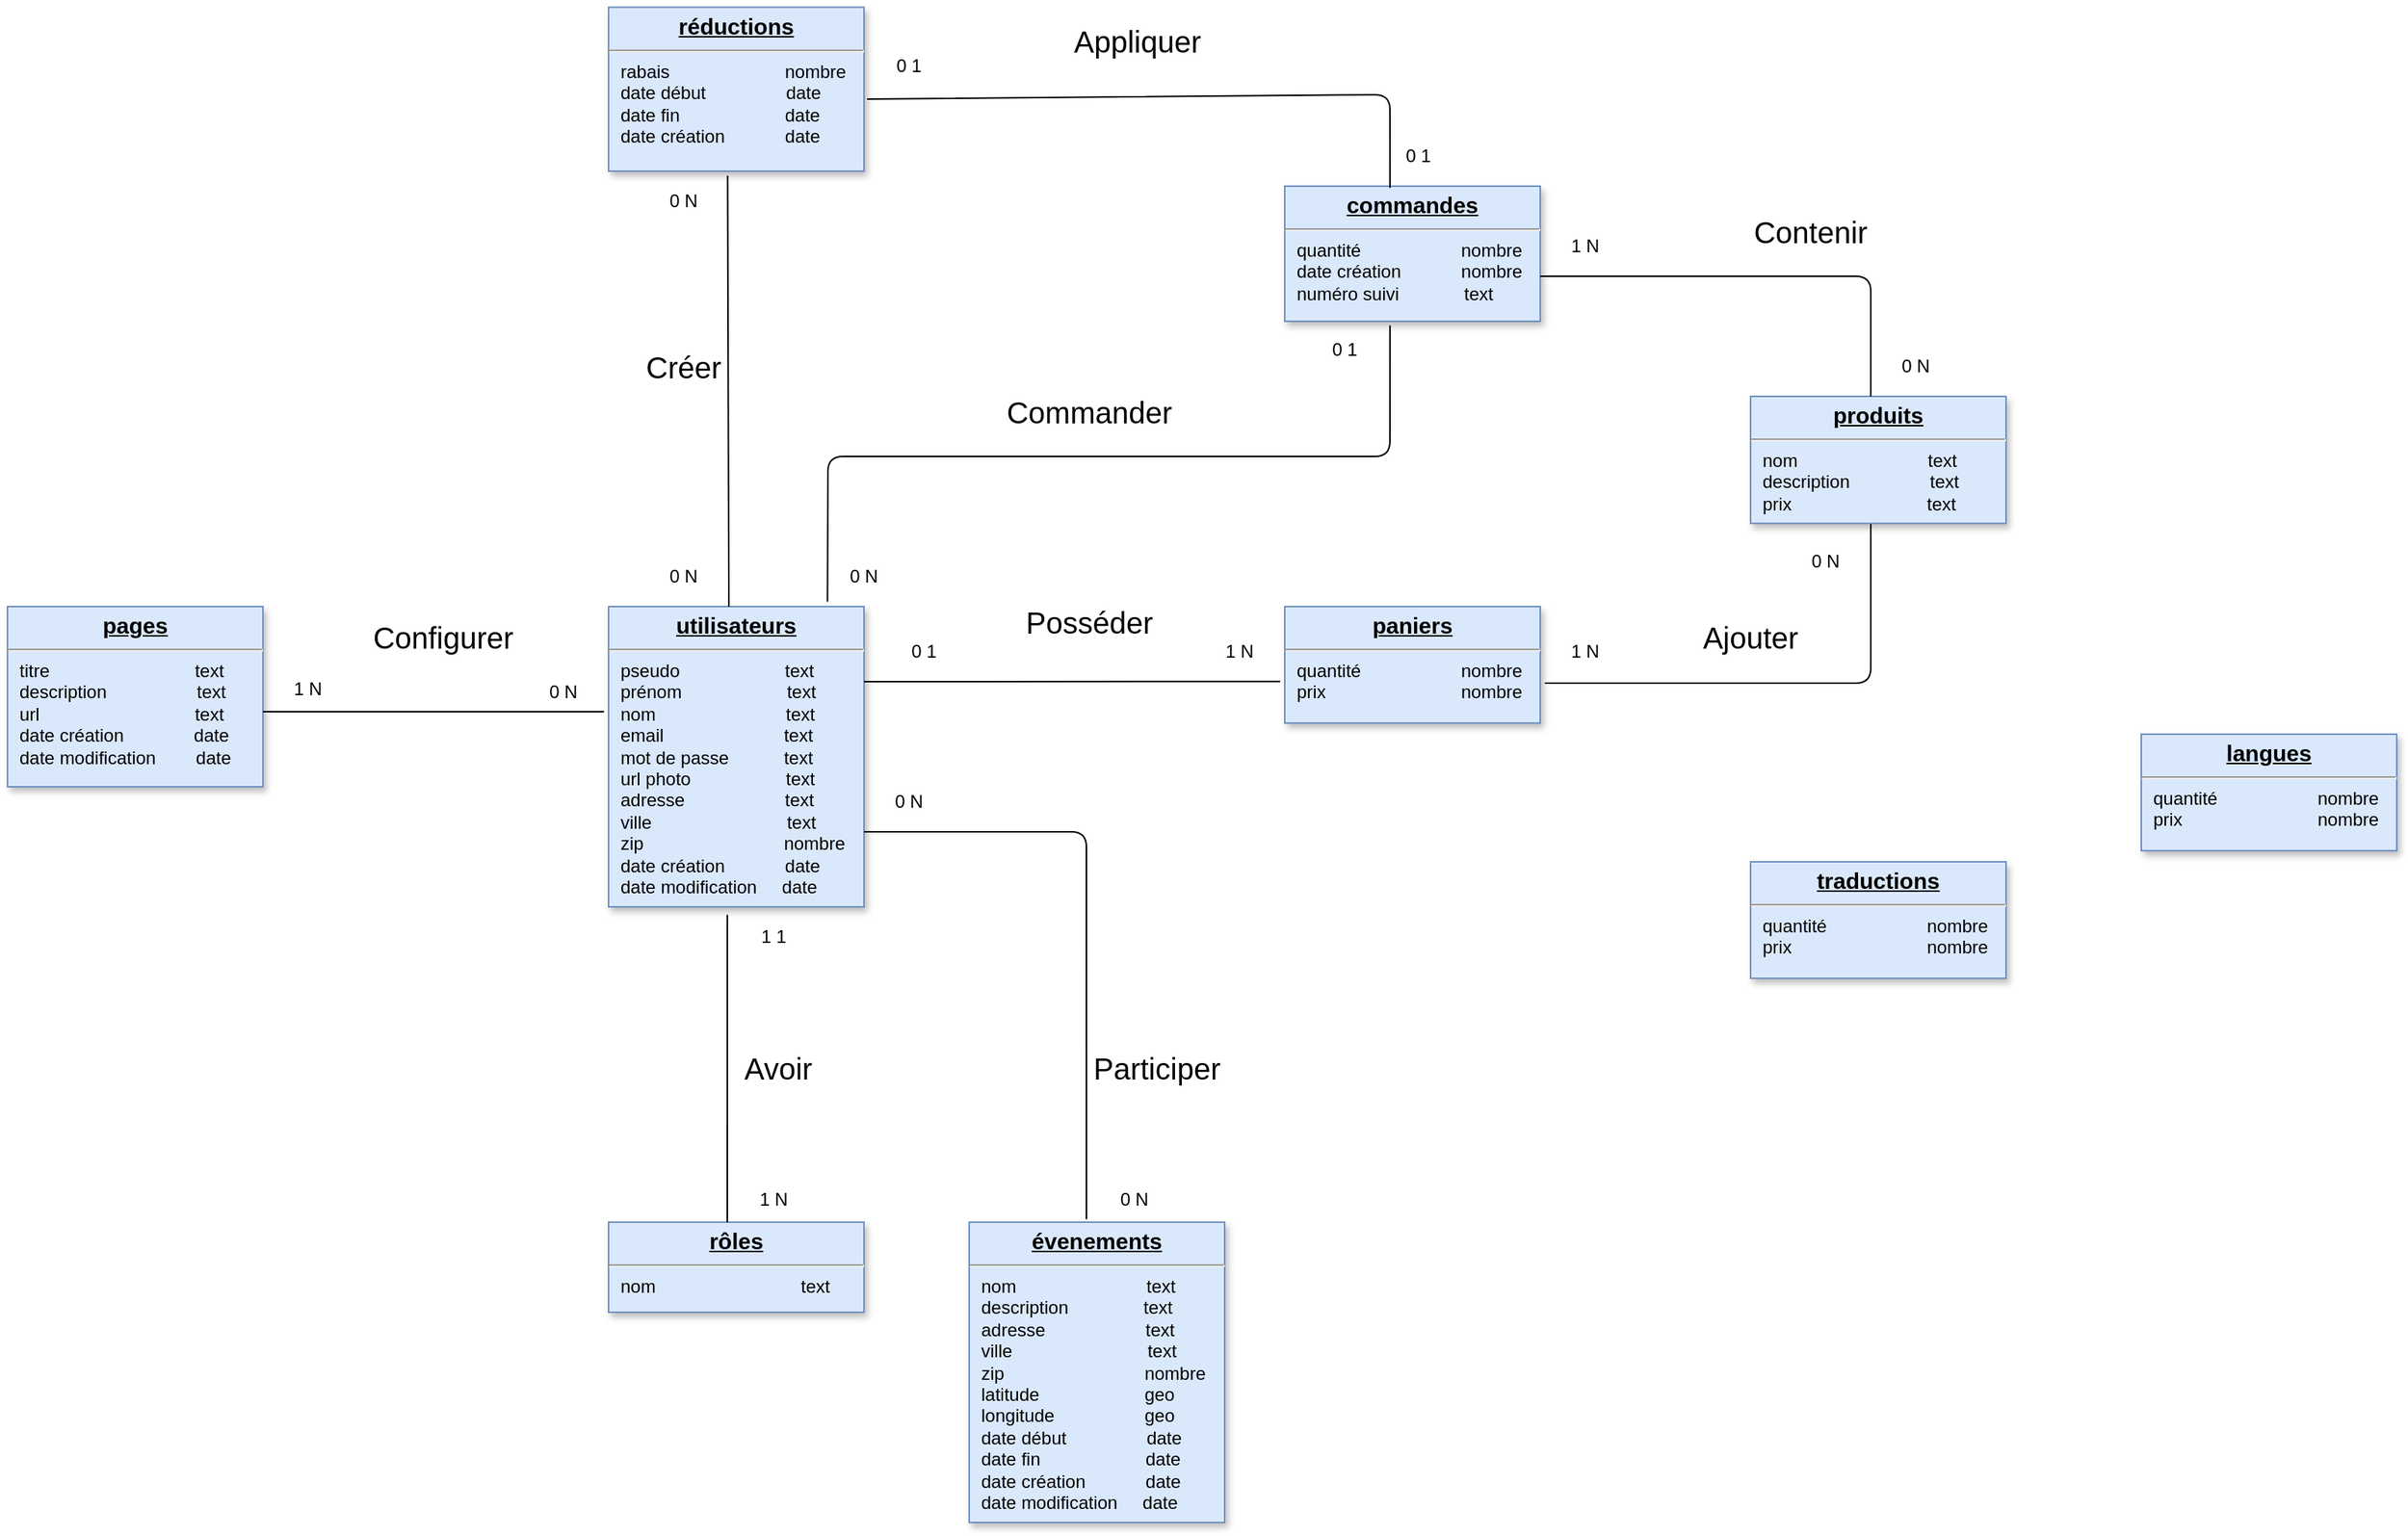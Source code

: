 <mxfile version="13.9.9" type="device"><diagram name="Page-1" id="efa7a0a1-bf9b-a30e-e6df-94a7791c09e9"><mxGraphModel dx="1086" dy="806" grid="1" gridSize="10" guides="1" tooltips="1" connect="1" arrows="1" fold="1" page="1" pageScale="1" pageWidth="826" pageHeight="1169" background="#ffffff" math="0" shadow="0"><root><mxCell id="0"/><mxCell id="1" parent="0"/><mxCell id="28" value="&lt;p style=&quot;margin: 0px ; margin-top: 4px ; text-align: center ; text-decoration: underline&quot;&gt;&lt;b&gt;&lt;font style=&quot;font-size: 15px&quot;&gt;utilisateurs&lt;/font&gt;&lt;/b&gt;&lt;/p&gt;&lt;hr&gt;&lt;p style=&quot;margin: 0px ; margin-left: 8px&quot;&gt;pseudo&amp;nbsp; &amp;nbsp; &amp;nbsp; &amp;nbsp; &amp;nbsp; &amp;nbsp; &amp;nbsp; &amp;nbsp; &amp;nbsp; &amp;nbsp; &amp;nbsp;text&lt;/p&gt;&lt;p style=&quot;margin: 0px ; margin-left: 8px&quot;&gt;prénom&amp;nbsp; &amp;nbsp; &amp;nbsp; &amp;nbsp; &amp;nbsp; &amp;nbsp; &amp;nbsp; &amp;nbsp; &amp;nbsp; &amp;nbsp; &amp;nbsp;text&lt;/p&gt;&lt;p style=&quot;margin: 0px ; margin-left: 8px&quot;&gt;nom&amp;nbsp; &amp;nbsp; &amp;nbsp; &amp;nbsp; &amp;nbsp; &amp;nbsp; &amp;nbsp; &amp;nbsp; &amp;nbsp; &amp;nbsp; &amp;nbsp; &amp;nbsp; &amp;nbsp; text&lt;/p&gt;&lt;p style=&quot;margin: 0px ; margin-left: 8px&quot;&gt;email&amp;nbsp; &amp;nbsp; &amp;nbsp; &amp;nbsp; &amp;nbsp; &amp;nbsp; &amp;nbsp; &amp;nbsp; &amp;nbsp; &amp;nbsp; &amp;nbsp; &amp;nbsp; text&lt;/p&gt;&lt;p style=&quot;margin: 0px ; margin-left: 8px&quot;&gt;mot de passe&amp;nbsp; &amp;nbsp; &amp;nbsp; &amp;nbsp; &amp;nbsp; &amp;nbsp;text&lt;/p&gt;&lt;p style=&quot;margin: 0px ; margin-left: 8px&quot;&gt;url photo&amp;nbsp; &amp;nbsp; &amp;nbsp; &amp;nbsp; &amp;nbsp; &amp;nbsp; &amp;nbsp; &amp;nbsp; &amp;nbsp; &amp;nbsp;text&lt;/p&gt;&lt;p style=&quot;margin: 0px ; margin-left: 8px&quot;&gt;adresse&amp;nbsp; &amp;nbsp; &amp;nbsp; &amp;nbsp; &amp;nbsp; &amp;nbsp; &amp;nbsp; &amp;nbsp; &amp;nbsp; &amp;nbsp; text&lt;/p&gt;&lt;p style=&quot;margin: 0px ; margin-left: 8px&quot;&gt;ville&amp;nbsp; &amp;nbsp; &amp;nbsp; &amp;nbsp; &amp;nbsp; &amp;nbsp; &amp;nbsp; &amp;nbsp; &amp;nbsp; &amp;nbsp; &amp;nbsp; &amp;nbsp; &amp;nbsp; &amp;nbsp;text&lt;/p&gt;&lt;p style=&quot;margin: 0px ; margin-left: 8px&quot;&gt;zip&amp;nbsp; &amp;nbsp; &amp;nbsp; &amp;nbsp; &amp;nbsp; &amp;nbsp; &amp;nbsp; &amp;nbsp; &amp;nbsp; &amp;nbsp; &amp;nbsp; &amp;nbsp; &amp;nbsp; &amp;nbsp; nombre&lt;/p&gt;&lt;p style=&quot;margin: 0px ; margin-left: 8px&quot;&gt;date création&amp;nbsp; &amp;nbsp; &amp;nbsp; &amp;nbsp; &amp;nbsp; &amp;nbsp; date&lt;/p&gt;&lt;p style=&quot;margin: 0px ; margin-left: 8px&quot;&gt;date modification&amp;nbsp; &amp;nbsp; &amp;nbsp;date&lt;/p&gt;" style="verticalAlign=top;align=left;overflow=fill;fontSize=12;fontFamily=Helvetica;html=1;strokeColor=#6c8ebf;shadow=1;fillColor=#dae8fc;" parent="1" vertex="1"><mxGeometry x="680" y="500" width="170" height="200" as="geometry"/></mxCell><mxCell id="r07NfbLLSwoAeOCv1FEZ-114" value="&lt;p style=&quot;margin: 0px ; margin-top: 4px ; text-align: center ; text-decoration: underline&quot;&gt;&lt;b&gt;&lt;font style=&quot;font-size: 15px&quot;&gt;rôles&lt;/font&gt;&lt;/b&gt;&lt;/p&gt;&lt;hr&gt;&lt;p style=&quot;margin: 0px ; margin-left: 8px&quot;&gt;nom&amp;nbsp; &amp;nbsp; &amp;nbsp; &amp;nbsp; &amp;nbsp; &amp;nbsp; &amp;nbsp; &amp;nbsp; &amp;nbsp; &amp;nbsp; &amp;nbsp; &amp;nbsp; &amp;nbsp; &amp;nbsp; &amp;nbsp;text&lt;/p&gt;" style="verticalAlign=top;align=left;overflow=fill;fontSize=12;fontFamily=Helvetica;html=1;strokeColor=#6c8ebf;shadow=1;fillColor=#dae8fc;" parent="1" vertex="1"><mxGeometry x="680" y="910" width="170" height="60" as="geometry"/></mxCell><mxCell id="r07NfbLLSwoAeOCv1FEZ-125" value="&lt;p style=&quot;margin: 0px ; margin-top: 4px ; text-align: center ; text-decoration: underline&quot;&gt;&lt;span style=&quot;font-size: 15px&quot;&gt;&lt;b&gt;évenements&lt;/b&gt;&lt;/span&gt;&lt;/p&gt;&lt;hr&gt;&lt;p style=&quot;margin: 0px ; margin-left: 8px&quot;&gt;nom&amp;nbsp; &amp;nbsp; &amp;nbsp; &amp;nbsp; &amp;nbsp; &amp;nbsp; &amp;nbsp; &amp;nbsp; &amp;nbsp; &amp;nbsp; &amp;nbsp; &amp;nbsp; &amp;nbsp; text&lt;/p&gt;&lt;p style=&quot;margin: 0px ; margin-left: 8px&quot;&gt;description&amp;nbsp; &amp;nbsp; &amp;nbsp; &amp;nbsp; &amp;nbsp; &amp;nbsp; &amp;nbsp; &amp;nbsp;text&lt;/p&gt;&lt;p style=&quot;margin: 0px ; margin-left: 8px&quot;&gt;adresse&amp;nbsp; &amp;nbsp; &amp;nbsp; &amp;nbsp; &amp;nbsp; &amp;nbsp; &amp;nbsp; &amp;nbsp; &amp;nbsp; &amp;nbsp; text&lt;/p&gt;&lt;p style=&quot;margin: 0px ; margin-left: 8px&quot;&gt;ville&amp;nbsp; &amp;nbsp; &amp;nbsp; &amp;nbsp; &amp;nbsp; &amp;nbsp; &amp;nbsp; &amp;nbsp; &amp;nbsp; &amp;nbsp; &amp;nbsp; &amp;nbsp; &amp;nbsp; &amp;nbsp;text&lt;/p&gt;&lt;p style=&quot;margin: 0px ; margin-left: 8px&quot;&gt;zip&amp;nbsp; &amp;nbsp; &amp;nbsp; &amp;nbsp; &amp;nbsp; &amp;nbsp; &amp;nbsp; &amp;nbsp; &amp;nbsp; &amp;nbsp; &amp;nbsp; &amp;nbsp; &amp;nbsp; &amp;nbsp; nombre&lt;/p&gt;&lt;p style=&quot;margin: 0px ; margin-left: 8px&quot;&gt;latitude&amp;nbsp; &amp;nbsp; &amp;nbsp; &amp;nbsp; &amp;nbsp; &amp;nbsp; &amp;nbsp; &amp;nbsp; &amp;nbsp; &amp;nbsp; &amp;nbsp;geo&lt;/p&gt;&lt;p style=&quot;margin: 0px ; margin-left: 8px&quot;&gt;longitude&amp;nbsp; &amp;nbsp; &amp;nbsp; &amp;nbsp; &amp;nbsp; &amp;nbsp; &amp;nbsp; &amp;nbsp; &amp;nbsp; geo&lt;/p&gt;&lt;p style=&quot;margin: 0px ; margin-left: 8px&quot;&gt;date début&amp;nbsp; &amp;nbsp; &amp;nbsp; &amp;nbsp; &amp;nbsp; &amp;nbsp; &amp;nbsp; &amp;nbsp; date&lt;/p&gt;&lt;p style=&quot;margin: 0px ; margin-left: 8px&quot;&gt;date fin&amp;nbsp; &amp;nbsp; &amp;nbsp; &amp;nbsp; &amp;nbsp; &amp;nbsp; &amp;nbsp; &amp;nbsp; &amp;nbsp; &amp;nbsp; &amp;nbsp;date&lt;/p&gt;&lt;p style=&quot;margin: 0px ; margin-left: 8px&quot;&gt;date création&amp;nbsp; &amp;nbsp; &amp;nbsp; &amp;nbsp; &amp;nbsp; &amp;nbsp; date&lt;/p&gt;&lt;p style=&quot;margin: 0px ; margin-left: 8px&quot;&gt;date modification&amp;nbsp; &amp;nbsp; &amp;nbsp;date&lt;/p&gt;" style="verticalAlign=top;align=left;overflow=fill;fontSize=12;fontFamily=Helvetica;html=1;strokeColor=#6c8ebf;shadow=1;fillColor=#dae8fc;" parent="1" vertex="1"><mxGeometry x="920" y="910" width="170" height="200" as="geometry"/></mxCell><mxCell id="r07NfbLLSwoAeOCv1FEZ-126" value="&lt;font style=&quot;font-size: 20px&quot;&gt;Participer&lt;br&gt;&lt;/font&gt;" style="text;html=1;strokeColor=none;fillColor=none;align=center;verticalAlign=middle;whiteSpace=wrap;rounded=0;" parent="1" vertex="1"><mxGeometry x="1000" y="797" width="90" height="20" as="geometry"/></mxCell><mxCell id="r07NfbLLSwoAeOCv1FEZ-122" value="1 1" style="text;html=1;strokeColor=none;fillColor=none;align=center;verticalAlign=middle;whiteSpace=wrap;rounded=0;" parent="1" vertex="1"><mxGeometry x="770" y="710" width="40" height="20" as="geometry"/></mxCell><mxCell id="r07NfbLLSwoAeOCv1FEZ-131" value="" style="endArrow=none;html=1;entryX=0.465;entryY=1.026;entryDx=0;entryDy=0;entryPerimeter=0;" parent="1" target="28" edge="1"><mxGeometry width="50" height="50" relative="1" as="geometry"><mxPoint x="759" y="910" as="sourcePoint"/><mxPoint x="1150" y="820" as="targetPoint"/></mxGeometry></mxCell><mxCell id="r07NfbLLSwoAeOCv1FEZ-117" value="&lt;font style=&quot;font-size: 20px&quot;&gt;Avoir&lt;/font&gt;" style="text;html=1;strokeColor=none;fillColor=none;align=center;verticalAlign=middle;whiteSpace=wrap;rounded=0;" parent="1" vertex="1"><mxGeometry x="773" y="797" width="40" height="20" as="geometry"/></mxCell><mxCell id="r07NfbLLSwoAeOCv1FEZ-123" value="1 N" style="text;html=1;strokeColor=none;fillColor=none;align=center;verticalAlign=middle;whiteSpace=wrap;rounded=0;" parent="1" vertex="1"><mxGeometry x="770" y="885" width="40" height="20" as="geometry"/></mxCell><mxCell id="r07NfbLLSwoAeOCv1FEZ-134" value="" style="endArrow=none;html=1;exitX=0.459;exitY=-0.01;exitDx=0;exitDy=0;exitPerimeter=0;entryX=1;entryY=0.75;entryDx=0;entryDy=0;" parent="1" source="r07NfbLLSwoAeOCv1FEZ-125" target="28" edge="1"><mxGeometry width="50" height="50" relative="1" as="geometry"><mxPoint x="1100" y="770" as="sourcePoint"/><mxPoint x="998" y="630" as="targetPoint"/><Array as="points"><mxPoint x="998" y="650"/></Array></mxGeometry></mxCell><mxCell id="r07NfbLLSwoAeOCv1FEZ-135" value="0 N" style="text;html=1;strokeColor=none;fillColor=none;align=center;verticalAlign=middle;whiteSpace=wrap;rounded=0;" parent="1" vertex="1"><mxGeometry x="860" y="620" width="40" height="20" as="geometry"/></mxCell><mxCell id="r07NfbLLSwoAeOCv1FEZ-136" value="0 N" style="text;html=1;strokeColor=none;fillColor=none;align=center;verticalAlign=middle;whiteSpace=wrap;rounded=0;" parent="1" vertex="1"><mxGeometry x="1010" y="885" width="40" height="20" as="geometry"/></mxCell><mxCell id="r07NfbLLSwoAeOCv1FEZ-137" value="&lt;p style=&quot;margin: 0px ; margin-top: 4px ; text-align: center ; text-decoration: underline&quot;&gt;&lt;span style=&quot;font-size: 15px&quot;&gt;&lt;b&gt;pages&lt;/b&gt;&lt;/span&gt;&lt;/p&gt;&lt;hr&gt;&lt;p style=&quot;margin: 0px ; margin-left: 8px&quot;&gt;titre&amp;nbsp; &amp;nbsp; &amp;nbsp; &amp;nbsp; &amp;nbsp; &amp;nbsp; &amp;nbsp; &amp;nbsp; &amp;nbsp; &amp;nbsp; &amp;nbsp; &amp;nbsp; &amp;nbsp; &amp;nbsp; &amp;nbsp;text&lt;/p&gt;&lt;p style=&quot;margin: 0px ; margin-left: 8px&quot;&gt;description&amp;nbsp; &amp;nbsp; &amp;nbsp; &amp;nbsp; &amp;nbsp; &amp;nbsp; &amp;nbsp; &amp;nbsp; &amp;nbsp; text&lt;/p&gt;&lt;p style=&quot;margin: 0px ; margin-left: 8px&quot;&gt;url&amp;nbsp; &amp;nbsp; &amp;nbsp; &amp;nbsp; &amp;nbsp; &amp;nbsp; &amp;nbsp; &amp;nbsp; &amp;nbsp; &amp;nbsp; &amp;nbsp; &amp;nbsp; &amp;nbsp; &amp;nbsp; &amp;nbsp; &amp;nbsp;text&lt;/p&gt;&lt;p style=&quot;margin: 0px ; margin-left: 8px&quot;&gt;date création&amp;nbsp; &amp;nbsp; &amp;nbsp; &amp;nbsp; &amp;nbsp; &amp;nbsp; &amp;nbsp; date&lt;/p&gt;&lt;p style=&quot;margin: 0px ; margin-left: 8px&quot;&gt;date modification&amp;nbsp; &amp;nbsp; &amp;nbsp; &amp;nbsp; date&lt;/p&gt;" style="verticalAlign=top;align=left;overflow=fill;fontSize=12;fontFamily=Helvetica;html=1;strokeColor=#6c8ebf;shadow=1;fillColor=#dae8fc;" parent="1" vertex="1"><mxGeometry x="280" y="500" width="170" height="120" as="geometry"/></mxCell><mxCell id="r07NfbLLSwoAeOCv1FEZ-138" value="1 N" style="text;html=1;strokeColor=none;fillColor=none;align=center;verticalAlign=middle;whiteSpace=wrap;rounded=0;" parent="1" vertex="1"><mxGeometry x="460" y="545" width="40" height="20" as="geometry"/></mxCell><mxCell id="r07NfbLLSwoAeOCv1FEZ-139" value="&lt;font style=&quot;font-size: 20px&quot;&gt;Configurer&lt;/font&gt;" style="text;html=1;strokeColor=none;fillColor=none;align=center;verticalAlign=middle;whiteSpace=wrap;rounded=0;" parent="1" vertex="1"><mxGeometry x="550" y="510" width="40" height="20" as="geometry"/></mxCell><mxCell id="r07NfbLLSwoAeOCv1FEZ-140" value="0 N" style="text;html=1;strokeColor=none;fillColor=none;align=center;verticalAlign=middle;whiteSpace=wrap;rounded=0;" parent="1" vertex="1"><mxGeometry x="630" y="547" width="40" height="20" as="geometry"/></mxCell><mxCell id="r07NfbLLSwoAeOCv1FEZ-141" value="" style="endArrow=none;html=1;" parent="1" edge="1"><mxGeometry width="50" height="50" relative="1" as="geometry"><mxPoint x="450" y="570" as="sourcePoint"/><mxPoint x="677" y="570" as="targetPoint"/></mxGeometry></mxCell><mxCell id="r07NfbLLSwoAeOCv1FEZ-142" value="&lt;p style=&quot;margin: 0px ; margin-top: 4px ; text-align: center ; text-decoration: underline&quot;&gt;&lt;b&gt;&lt;font style=&quot;font-size: 15px&quot;&gt;paniers&lt;/font&gt;&lt;/b&gt;&lt;/p&gt;&lt;hr&gt;&lt;p style=&quot;margin: 0px ; margin-left: 8px&quot;&gt;quantité&amp;nbsp; &amp;nbsp; &amp;nbsp; &amp;nbsp; &amp;nbsp; &amp;nbsp; &amp;nbsp; &amp;nbsp; &amp;nbsp; &amp;nbsp; nombre&lt;/p&gt;&lt;p style=&quot;margin: 0px ; margin-left: 8px&quot;&gt;prix&amp;nbsp; &amp;nbsp; &amp;nbsp; &amp;nbsp; &amp;nbsp; &amp;nbsp; &amp;nbsp; &amp;nbsp; &amp;nbsp; &amp;nbsp; &amp;nbsp; &amp;nbsp; &amp;nbsp; &amp;nbsp;nombre&lt;/p&gt;" style="verticalAlign=top;align=left;overflow=fill;fontSize=12;fontFamily=Helvetica;html=1;strokeColor=#6c8ebf;shadow=1;fillColor=#dae8fc;" parent="1" vertex="1"><mxGeometry x="1130" y="500.0" width="170" height="77.6" as="geometry"/></mxCell><mxCell id="r07NfbLLSwoAeOCv1FEZ-143" value="0 1" style="text;html=1;strokeColor=none;fillColor=none;align=center;verticalAlign=middle;whiteSpace=wrap;rounded=0;" parent="1" vertex="1"><mxGeometry x="870" y="520" width="40" height="20" as="geometry"/></mxCell><mxCell id="r07NfbLLSwoAeOCv1FEZ-145" value="&lt;span style=&quot;font-size: 20px&quot;&gt;Posséder&lt;br&gt;&lt;/span&gt;" style="text;html=1;strokeColor=none;fillColor=none;align=center;verticalAlign=middle;whiteSpace=wrap;rounded=0;" parent="1" vertex="1"><mxGeometry x="980" y="500" width="40" height="20" as="geometry"/></mxCell><mxCell id="r07NfbLLSwoAeOCv1FEZ-146" value="1 N" style="text;html=1;strokeColor=none;fillColor=none;align=center;verticalAlign=middle;whiteSpace=wrap;rounded=0;" parent="1" vertex="1"><mxGeometry x="1080" y="520" width="40" height="20" as="geometry"/></mxCell><mxCell id="r07NfbLLSwoAeOCv1FEZ-148" value="" style="endArrow=none;html=1;entryX=-0.018;entryY=0.642;entryDx=0;entryDy=0;entryPerimeter=0;exitX=1;exitY=0.25;exitDx=0;exitDy=0;" parent="1" source="28" target="r07NfbLLSwoAeOCv1FEZ-142" edge="1"><mxGeometry width="50" height="50" relative="1" as="geometry"><mxPoint x="840" y="570" as="sourcePoint"/><mxPoint x="1070" y="670" as="targetPoint"/></mxGeometry></mxCell><mxCell id="r07NfbLLSwoAeOCv1FEZ-149" value="&lt;p style=&quot;margin: 0px ; margin-top: 4px ; text-align: center ; text-decoration: underline&quot;&gt;&lt;b&gt;&lt;font style=&quot;font-size: 15px&quot;&gt;commandes&lt;/font&gt;&lt;/b&gt;&lt;/p&gt;&lt;hr&gt;&lt;p style=&quot;margin: 0px ; margin-left: 8px&quot;&gt;quantité&amp;nbsp; &amp;nbsp; &amp;nbsp; &amp;nbsp; &amp;nbsp; &amp;nbsp; &amp;nbsp; &amp;nbsp; &amp;nbsp; &amp;nbsp; nombre&lt;/p&gt;&lt;p style=&quot;margin: 0px ; margin-left: 8px&quot;&gt;date création&amp;nbsp; &amp;nbsp; &amp;nbsp; &amp;nbsp; &amp;nbsp; &amp;nbsp; nombre&lt;/p&gt;&lt;p style=&quot;margin: 0px ; margin-left: 8px&quot;&gt;numéro suivi&amp;nbsp; &amp;nbsp; &amp;nbsp; &amp;nbsp; &amp;nbsp; &amp;nbsp; &amp;nbsp;text&lt;/p&gt;" style="verticalAlign=top;align=left;overflow=fill;fontSize=12;fontFamily=Helvetica;html=1;strokeColor=#6c8ebf;shadow=1;fillColor=#dae8fc;" parent="1" vertex="1"><mxGeometry x="1130" y="220" width="170" height="90" as="geometry"/></mxCell><mxCell id="r07NfbLLSwoAeOCv1FEZ-150" value="0 N" style="text;html=1;strokeColor=none;fillColor=none;align=center;verticalAlign=middle;whiteSpace=wrap;rounded=0;" parent="1" vertex="1"><mxGeometry x="830" y="470.0" width="40" height="20" as="geometry"/></mxCell><mxCell id="r07NfbLLSwoAeOCv1FEZ-151" value="&lt;span style=&quot;font-size: 20px&quot;&gt;Commander&lt;br&gt;&lt;/span&gt;" style="text;html=1;strokeColor=none;fillColor=none;align=center;verticalAlign=middle;whiteSpace=wrap;rounded=0;" parent="1" vertex="1"><mxGeometry x="980" y="360.0" width="40" height="20" as="geometry"/></mxCell><mxCell id="r07NfbLLSwoAeOCv1FEZ-152" value="0 1" style="text;html=1;strokeColor=none;fillColor=none;align=center;verticalAlign=middle;whiteSpace=wrap;rounded=0;" parent="1" vertex="1"><mxGeometry x="1150" y="319.0" width="40" height="20" as="geometry"/></mxCell><mxCell id="r07NfbLLSwoAeOCv1FEZ-154" value="" style="endArrow=none;html=1;exitX=0.857;exitY=-0.016;exitDx=0;exitDy=0;exitPerimeter=0;entryX=0.412;entryY=1.031;entryDx=0;entryDy=0;entryPerimeter=0;" parent="1" source="28" target="r07NfbLLSwoAeOCv1FEZ-149" edge="1"><mxGeometry width="50" height="50" relative="1" as="geometry"><mxPoint x="910" y="430" as="sourcePoint"/><mxPoint x="960" y="380" as="targetPoint"/><Array as="points"><mxPoint x="826" y="400"/><mxPoint x="1200" y="400"/></Array></mxGeometry></mxCell><mxCell id="r07NfbLLSwoAeOCv1FEZ-155" value="&lt;p style=&quot;margin: 0px ; margin-top: 4px ; text-align: center ; text-decoration: underline&quot;&gt;&lt;b&gt;&lt;font style=&quot;font-size: 15px&quot;&gt;réductions&lt;/font&gt;&lt;/b&gt;&lt;/p&gt;&lt;hr&gt;&lt;p style=&quot;margin: 0px ; margin-left: 8px&quot;&gt;rabais&amp;nbsp; &amp;nbsp; &amp;nbsp; &amp;nbsp; &amp;nbsp; &amp;nbsp; &amp;nbsp; &amp;nbsp; &amp;nbsp; &amp;nbsp; &amp;nbsp; &amp;nbsp;nombre&lt;/p&gt;&lt;p style=&quot;margin: 0px ; margin-left: 8px&quot;&gt;date début&amp;nbsp; &amp;nbsp; &amp;nbsp; &amp;nbsp; &amp;nbsp; &amp;nbsp; &amp;nbsp; &amp;nbsp; date&lt;/p&gt;&lt;p style=&quot;margin: 0px ; margin-left: 8px&quot;&gt;date fin&amp;nbsp; &amp;nbsp; &amp;nbsp; &amp;nbsp; &amp;nbsp; &amp;nbsp; &amp;nbsp; &amp;nbsp; &amp;nbsp; &amp;nbsp; &amp;nbsp;date&lt;/p&gt;&lt;p style=&quot;margin: 0px ; margin-left: 8px&quot;&gt;date création&amp;nbsp; &amp;nbsp; &amp;nbsp; &amp;nbsp; &amp;nbsp; &amp;nbsp; date&lt;/p&gt;" style="verticalAlign=top;align=left;overflow=fill;fontSize=12;fontFamily=Helvetica;html=1;strokeColor=#6c8ebf;shadow=1;fillColor=#dae8fc;" parent="1" vertex="1"><mxGeometry x="680" y="100.8" width="170" height="109.2" as="geometry"/></mxCell><mxCell id="r07NfbLLSwoAeOCv1FEZ-156" value="&lt;span style=&quot;font-size: 20px&quot;&gt;Appliquer&lt;br&gt;&lt;/span&gt;" style="text;html=1;strokeColor=none;fillColor=none;align=center;verticalAlign=middle;whiteSpace=wrap;rounded=0;" parent="1" vertex="1"><mxGeometry x="1012" y="112.6" width="40" height="20" as="geometry"/></mxCell><mxCell id="r07NfbLLSwoAeOCv1FEZ-157" value="0 1" style="text;html=1;strokeColor=none;fillColor=none;align=center;verticalAlign=middle;whiteSpace=wrap;rounded=0;" parent="1" vertex="1"><mxGeometry x="860" y="129.6" width="40" height="20" as="geometry"/></mxCell><mxCell id="r07NfbLLSwoAeOCv1FEZ-158" value="0 1" style="text;html=1;strokeColor=none;fillColor=none;align=center;verticalAlign=middle;whiteSpace=wrap;rounded=0;" parent="1" vertex="1"><mxGeometry x="1199" y="190.0" width="40" height="20" as="geometry"/></mxCell><mxCell id="r07NfbLLSwoAeOCv1FEZ-162" value="" style="endArrow=none;html=1;exitX=1.012;exitY=0.56;exitDx=0;exitDy=0;exitPerimeter=0;entryX=0.412;entryY=0.013;entryDx=0;entryDy=0;entryPerimeter=0;" parent="1" source="r07NfbLLSwoAeOCv1FEZ-155" target="r07NfbLLSwoAeOCv1FEZ-149" edge="1"><mxGeometry width="50" height="50" relative="1" as="geometry"><mxPoint x="950" y="190" as="sourcePoint"/><mxPoint x="1196" y="210" as="targetPoint"/><Array as="points"><mxPoint x="1200" y="159"/></Array></mxGeometry></mxCell><mxCell id="r07NfbLLSwoAeOCv1FEZ-166" value="&lt;span style=&quot;font-size: 20px&quot;&gt;Créer&lt;br&gt;&lt;/span&gt;" style="text;html=1;strokeColor=none;fillColor=none;align=center;verticalAlign=middle;whiteSpace=wrap;rounded=0;" parent="1" vertex="1"><mxGeometry x="710" y="330.0" width="40" height="20" as="geometry"/></mxCell><mxCell id="r07NfbLLSwoAeOCv1FEZ-167" value="" style="endArrow=none;html=1;exitX=0.471;exitY=0;exitDx=0;exitDy=0;exitPerimeter=0;entryX=0.466;entryY=1.027;entryDx=0;entryDy=0;entryPerimeter=0;" parent="1" source="28" target="r07NfbLLSwoAeOCv1FEZ-155" edge="1"><mxGeometry width="50" height="50" relative="1" as="geometry"><mxPoint x="820" y="360" as="sourcePoint"/><mxPoint x="870" y="310" as="targetPoint"/></mxGeometry></mxCell><mxCell id="r07NfbLLSwoAeOCv1FEZ-168" value="0 N" style="text;html=1;strokeColor=none;fillColor=none;align=center;verticalAlign=middle;whiteSpace=wrap;rounded=0;" parent="1" vertex="1"><mxGeometry x="710" y="220.0" width="40" height="20" as="geometry"/></mxCell><mxCell id="r07NfbLLSwoAeOCv1FEZ-169" value="0 N" style="text;html=1;strokeColor=none;fillColor=none;align=center;verticalAlign=middle;whiteSpace=wrap;rounded=0;" parent="1" vertex="1"><mxGeometry x="710" y="470.0" width="40" height="20" as="geometry"/></mxCell><mxCell id="r07NfbLLSwoAeOCv1FEZ-170" value="&lt;p style=&quot;margin: 0px ; margin-top: 4px ; text-align: center ; text-decoration: underline&quot;&gt;&lt;b&gt;&lt;font style=&quot;font-size: 15px&quot;&gt;produits&lt;/font&gt;&lt;/b&gt;&lt;/p&gt;&lt;hr&gt;&lt;p style=&quot;margin: 0px ; margin-left: 8px&quot;&gt;nom&amp;nbsp; &amp;nbsp; &amp;nbsp; &amp;nbsp; &amp;nbsp; &amp;nbsp; &amp;nbsp; &amp;nbsp; &amp;nbsp; &amp;nbsp; &amp;nbsp; &amp;nbsp; &amp;nbsp; text&lt;/p&gt;&lt;p style=&quot;margin: 0px ; margin-left: 8px&quot;&gt;description&amp;nbsp; &amp;nbsp; &amp;nbsp; &amp;nbsp; &amp;nbsp; &amp;nbsp; &amp;nbsp; &amp;nbsp; text&lt;/p&gt;&lt;p style=&quot;margin: 0px ; margin-left: 8px&quot;&gt;prix&amp;nbsp; &amp;nbsp; &amp;nbsp; &amp;nbsp; &amp;nbsp; &amp;nbsp; &amp;nbsp; &amp;nbsp; &amp;nbsp; &amp;nbsp; &amp;nbsp; &amp;nbsp; &amp;nbsp; &amp;nbsp;text&lt;/p&gt;" style="verticalAlign=top;align=left;overflow=fill;fontSize=12;fontFamily=Helvetica;html=1;strokeColor=#6c8ebf;shadow=1;fillColor=#dae8fc;" parent="1" vertex="1"><mxGeometry x="1440" y="360" width="170" height="84.6" as="geometry"/></mxCell><mxCell id="r07NfbLLSwoAeOCv1FEZ-171" value="" style="endArrow=none;html=1;exitX=1.018;exitY=0.657;exitDx=0;exitDy=0;exitPerimeter=0;" parent="1" source="r07NfbLLSwoAeOCv1FEZ-142" edge="1"><mxGeometry width="50" height="50" relative="1" as="geometry"><mxPoint x="1420" y="440" as="sourcePoint"/><mxPoint x="1520" y="445" as="targetPoint"/><Array as="points"><mxPoint x="1520" y="551"/></Array></mxGeometry></mxCell><mxCell id="r07NfbLLSwoAeOCv1FEZ-172" value="" style="endArrow=none;html=1;exitX=1;exitY=0.667;exitDx=0;exitDy=0;exitPerimeter=0;" parent="1" source="r07NfbLLSwoAeOCv1FEZ-149" edge="1"><mxGeometry width="50" height="50" relative="1" as="geometry"><mxPoint x="1420" y="440" as="sourcePoint"/><mxPoint x="1520" y="360" as="targetPoint"/><Array as="points"><mxPoint x="1520" y="280"/></Array></mxGeometry></mxCell><mxCell id="r07NfbLLSwoAeOCv1FEZ-173" value="1 N" style="text;html=1;strokeColor=none;fillColor=none;align=center;verticalAlign=middle;whiteSpace=wrap;rounded=0;" parent="1" vertex="1"><mxGeometry x="1310" y="250.0" width="40" height="20" as="geometry"/></mxCell><mxCell id="r07NfbLLSwoAeOCv1FEZ-174" value="0 N" style="text;html=1;strokeColor=none;fillColor=none;align=center;verticalAlign=middle;whiteSpace=wrap;rounded=0;" parent="1" vertex="1"><mxGeometry x="1530" y="330.0" width="40" height="20" as="geometry"/></mxCell><mxCell id="r07NfbLLSwoAeOCv1FEZ-175" value="&lt;span style=&quot;font-size: 20px&quot;&gt;Contenir&lt;br&gt;&lt;/span&gt;" style="text;html=1;strokeColor=none;fillColor=none;align=center;verticalAlign=middle;whiteSpace=wrap;rounded=0;" parent="1" vertex="1"><mxGeometry x="1460" y="240.0" width="40" height="20" as="geometry"/></mxCell><mxCell id="r07NfbLLSwoAeOCv1FEZ-176" value="1 N" style="text;html=1;strokeColor=none;fillColor=none;align=center;verticalAlign=middle;whiteSpace=wrap;rounded=0;" parent="1" vertex="1"><mxGeometry x="1310" y="520" width="40" height="20" as="geometry"/></mxCell><mxCell id="r07NfbLLSwoAeOCv1FEZ-177" value="0 N" style="text;html=1;strokeColor=none;fillColor=none;align=center;verticalAlign=middle;whiteSpace=wrap;rounded=0;" parent="1" vertex="1"><mxGeometry x="1470" y="460" width="40" height="20" as="geometry"/></mxCell><mxCell id="r07NfbLLSwoAeOCv1FEZ-178" value="&lt;span style=&quot;font-size: 20px&quot;&gt;Ajouter&lt;br&gt;&lt;/span&gt;" style="text;html=1;strokeColor=none;fillColor=none;align=center;verticalAlign=middle;whiteSpace=wrap;rounded=0;" parent="1" vertex="1"><mxGeometry x="1420" y="510" width="40" height="20" as="geometry"/></mxCell><mxCell id="k0zykb7klh3fql1DQScK-28" value="&lt;p style=&quot;margin: 0px ; margin-top: 4px ; text-align: center ; text-decoration: underline&quot;&gt;&lt;span style=&quot;font-size: 15px&quot;&gt;&lt;b&gt;traductions&lt;/b&gt;&lt;/span&gt;&lt;/p&gt;&lt;hr&gt;&lt;p style=&quot;margin: 0px ; margin-left: 8px&quot;&gt;quantité&amp;nbsp; &amp;nbsp; &amp;nbsp; &amp;nbsp; &amp;nbsp; &amp;nbsp; &amp;nbsp; &amp;nbsp; &amp;nbsp; &amp;nbsp; nombre&lt;/p&gt;&lt;p style=&quot;margin: 0px ; margin-left: 8px&quot;&gt;prix&amp;nbsp; &amp;nbsp; &amp;nbsp; &amp;nbsp; &amp;nbsp; &amp;nbsp; &amp;nbsp; &amp;nbsp; &amp;nbsp; &amp;nbsp; &amp;nbsp; &amp;nbsp; &amp;nbsp; &amp;nbsp;nombre&lt;/p&gt;" style="verticalAlign=top;align=left;overflow=fill;fontSize=12;fontFamily=Helvetica;html=1;strokeColor=#6c8ebf;shadow=1;fillColor=#dae8fc;" vertex="1" parent="1"><mxGeometry x="1440" y="670.0" width="170" height="77.6" as="geometry"/></mxCell><mxCell id="k0zykb7klh3fql1DQScK-32" value="&lt;p style=&quot;margin: 0px ; margin-top: 4px ; text-align: center ; text-decoration: underline&quot;&gt;&lt;span style=&quot;font-size: 15px&quot;&gt;&lt;b&gt;langues&lt;/b&gt;&lt;/span&gt;&lt;/p&gt;&lt;hr&gt;&lt;p style=&quot;margin: 0px ; margin-left: 8px&quot;&gt;quantité&amp;nbsp; &amp;nbsp; &amp;nbsp; &amp;nbsp; &amp;nbsp; &amp;nbsp; &amp;nbsp; &amp;nbsp; &amp;nbsp; &amp;nbsp; nombre&lt;/p&gt;&lt;p style=&quot;margin: 0px ; margin-left: 8px&quot;&gt;prix&amp;nbsp; &amp;nbsp; &amp;nbsp; &amp;nbsp; &amp;nbsp; &amp;nbsp; &amp;nbsp; &amp;nbsp; &amp;nbsp; &amp;nbsp; &amp;nbsp; &amp;nbsp; &amp;nbsp; &amp;nbsp;nombre&lt;/p&gt;" style="verticalAlign=top;align=left;overflow=fill;fontSize=12;fontFamily=Helvetica;html=1;strokeColor=#6c8ebf;shadow=1;fillColor=#dae8fc;" vertex="1" parent="1"><mxGeometry x="1700" y="585" width="170" height="77.6" as="geometry"/></mxCell></root></mxGraphModel></diagram></mxfile>